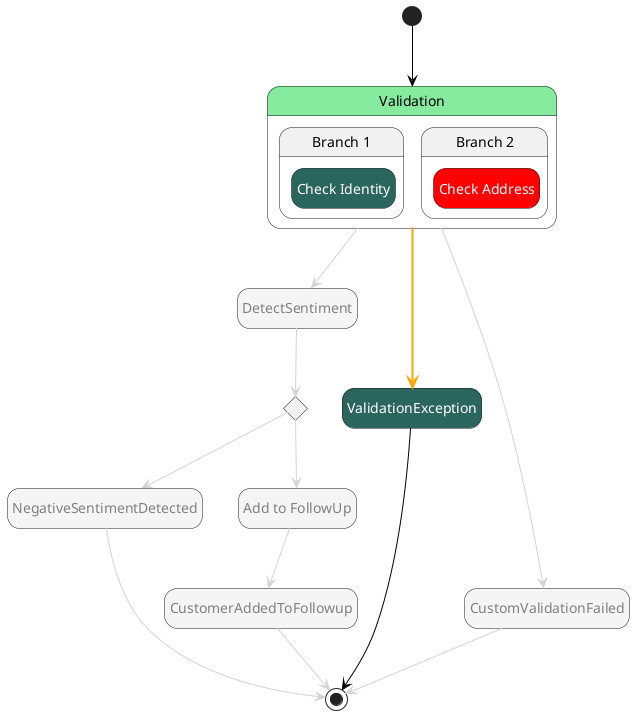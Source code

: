 @startuml
hide empty description
skinparam ArrowColor #black
skinparam state {

    BackgroundColor<<Choice>> #whitesmoke
    FontColor<<Choice>> automatic

    BackgroundColor<<aslParallel>> #whitesmoke

    BackgroundColor<<aslTask>> #lightblue
    FontColor<<aslTask>> automatic
    BackgroundColor<<Compensate>> #orange
    FontColor<<CustomStyle0>> automatic
    BackgroundColor<<CustomStyle0>> #86ea9f
    FontColor<<CustomStyle1>> automatic
    BackgroundColor<<CustomStyle1>> #2b665e
    FontColor<<CustomStyle2>> automatic
    BackgroundColor<<CustomStyle2>> #red
    FontColor<<CustomStyle3>> automatic
    BackgroundColor<<CustomStyle3>> #2b665e
    FontColor<<CustomStyle4>> gray
    BackgroundColor<<CustomStyle4>> #whitesmoke
}
state "Validation" as state1<<CustomStyle0>> {
state "Branch 1" as state1_1 {
state "Check Identity" as state9<<CustomStyle1>>
}
state "Branch 2" as state1_2 {
state "Check Address" as state10<<CustomStyle2>>
}
}
state "DetectSentiment" as state2<<CustomStyle4>>
state "ValidationException" as state3<<CustomStyle3>>
state "Is Positive \nSentiment?" as state4<<Choice>>
state "NegativeSentimentDetected" as state5<<CustomStyle4>>
state "CustomValidationFailed" as state6<<CustomStyle4>>
state "Add to FollowUp" as state7<<CustomStyle4>>
state "CustomerAddedToFollowup" as state8<<CustomStyle4>>
[*] --> state1
state1 -[#lightgray]-> state2
state1 -[#lightgray]-> state6
state1 -[bold,#orange]-> state3
state2 -[#lightgray]-> state4
state3 --> [*]
state4 -[#lightgray]-> state7
state4 -[#lightgray]-> state5
state5 -[#lightgray]-> [*]
state6 -[#lightgray]-> [*]
state7 -[#lightgray]-> state8
state8 -[#lightgray]-> [*]
@enduml
